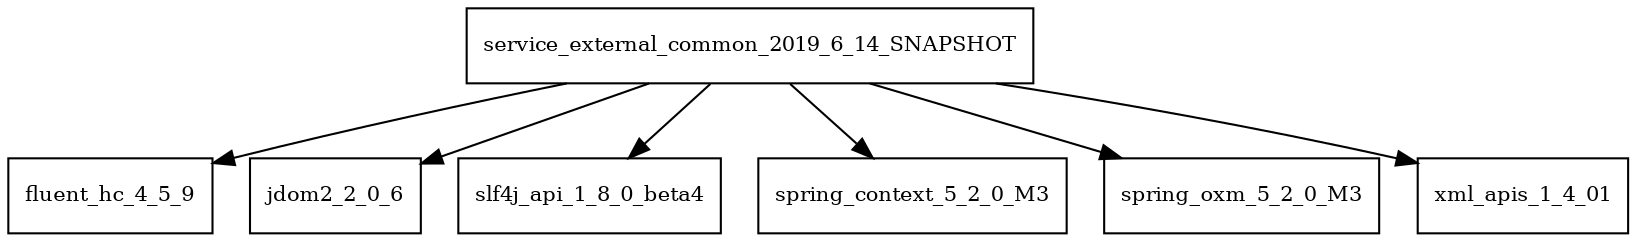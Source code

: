 digraph service_external_common_2019_6_14_SNAPSHOT_dependencies {
  node [shape = box, fontsize=10.0];
  service_external_common_2019_6_14_SNAPSHOT -> fluent_hc_4_5_9;
  service_external_common_2019_6_14_SNAPSHOT -> jdom2_2_0_6;
  service_external_common_2019_6_14_SNAPSHOT -> slf4j_api_1_8_0_beta4;
  service_external_common_2019_6_14_SNAPSHOT -> spring_context_5_2_0_M3;
  service_external_common_2019_6_14_SNAPSHOT -> spring_oxm_5_2_0_M3;
  service_external_common_2019_6_14_SNAPSHOT -> xml_apis_1_4_01;
}

